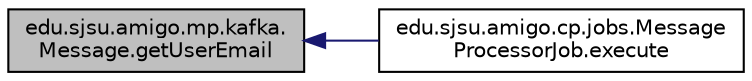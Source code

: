 digraph "edu.sjsu.amigo.mp.kafka.Message.getUserEmail"
{
  edge [fontname="Helvetica",fontsize="10",labelfontname="Helvetica",labelfontsize="10"];
  node [fontname="Helvetica",fontsize="10",shape=record];
  rankdir="LR";
  Node12 [label="edu.sjsu.amigo.mp.kafka.\lMessage.getUserEmail",height=0.2,width=0.4,color="black", fillcolor="grey75", style="filled", fontcolor="black"];
  Node12 -> Node13 [dir="back",color="midnightblue",fontsize="10",style="solid"];
  Node13 [label="edu.sjsu.amigo.cp.jobs.Message\lProcessorJob.execute",height=0.2,width=0.4,color="black", fillcolor="white", style="filled",URL="$classedu_1_1sjsu_1_1amigo_1_1cp_1_1jobs_1_1_message_processor_job.html#a9801850c707e7073c39593116fa8c717"];
}
